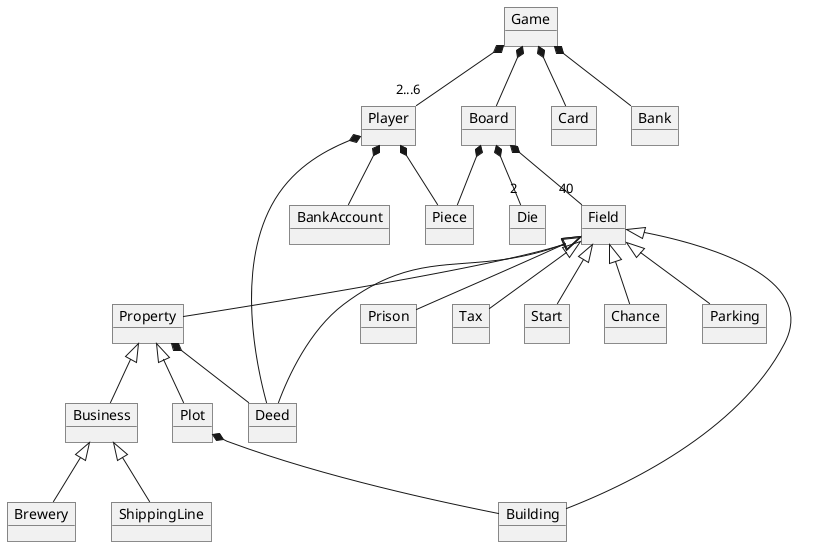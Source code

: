 @startuml

object Game
object Player
object BankAccount
object Board
object Die
object Piece
object Card
object Bank

object Field
object Property
object Prison
object Tax
object Start
object Chance
object Parking
object Building
object Deed
object ShippingLine
object Brewery

object Plot
object Business

Game *-- Bank
Game *-- Board
Game *-- "2...6" Player
Game *-- Card

Player *-- BankAccount
Player *-- Piece
Player *-- Deed

Board *-- "40" Field
Board *-- "2" Die
Board *-- Piece

Field <|-- Property
Field <|-- Prison
Field <|-- Tax
Field <|-- Start
Field <|-- Chance
Field <|-- Parking
Field <|-- Building
Field <|-- Deed

Property <|-- Business
Property <|-- Plot
Property *-- Deed

Business <|-- ShippingLine
Business <|-- Brewery

Plot *-- Building

@enduml
